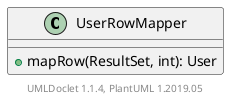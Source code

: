 @startuml

    class UserRowMapper [[UserRowMapper.html]] {
        +mapRow(ResultSet, int): User
    }


    center footer UMLDoclet 1.1.4, PlantUML 1.2019.05
@enduml
